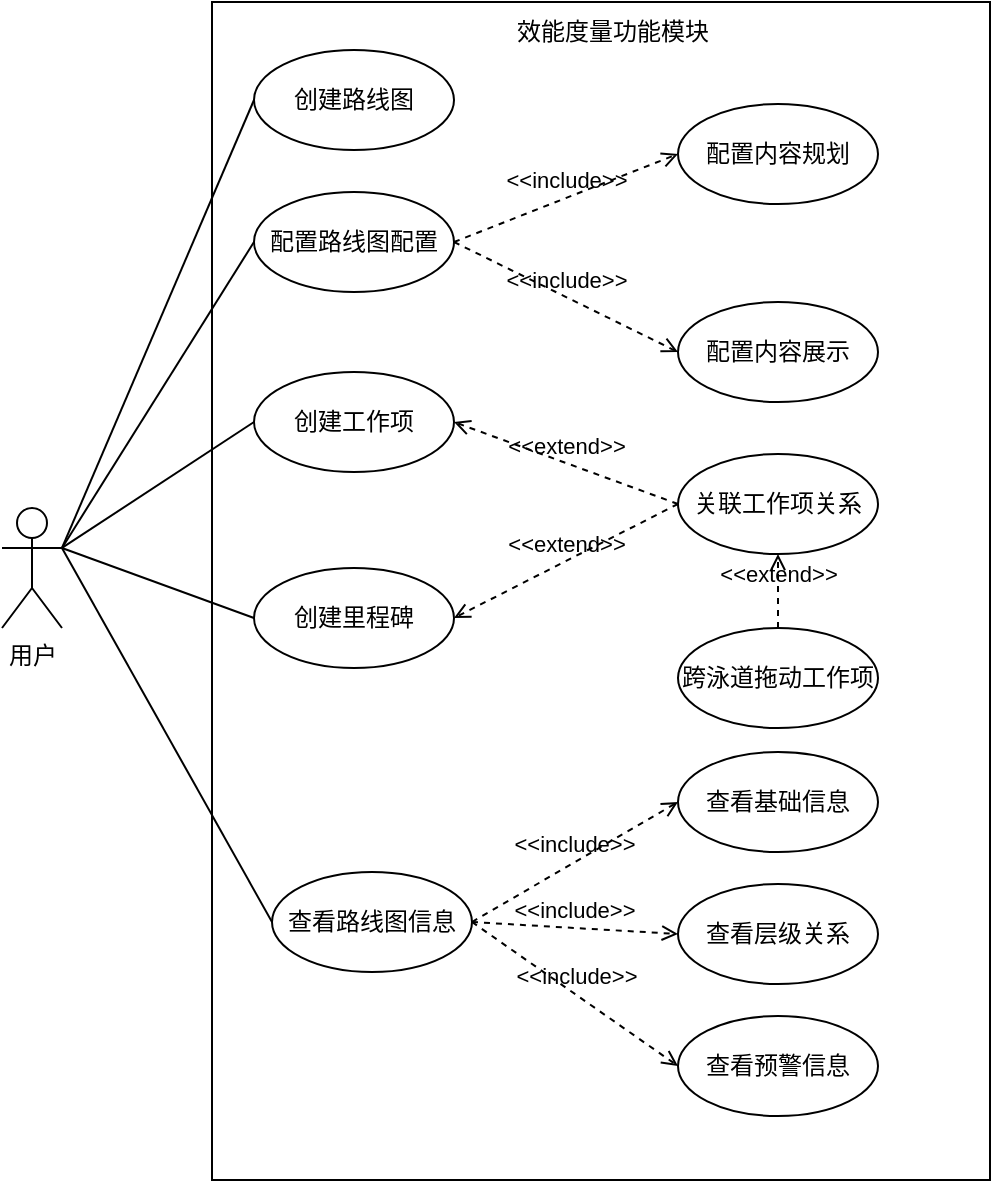 <mxfile version="26.0.11">
  <diagram name="第 1 页" id="mtTkmlAjdrx-G87t3ve0">
    <mxGraphModel dx="1242" dy="785" grid="0" gridSize="10" guides="1" tooltips="1" connect="1" arrows="1" fold="1" page="1" pageScale="1" pageWidth="827" pageHeight="1169" math="0" shadow="0">
      <root>
        <mxCell id="0" />
        <mxCell id="1" parent="0" />
        <mxCell id="LSccqM-CqqvULN4zkKzQ-1" value="用户" style="shape=umlActor;verticalLabelPosition=bottom;verticalAlign=top;html=1;" vertex="1" parent="1">
          <mxGeometry x="108" y="318" width="30" height="60" as="geometry" />
        </mxCell>
        <mxCell id="LSccqM-CqqvULN4zkKzQ-2" value="" style="rounded=0;whiteSpace=wrap;html=1;" vertex="1" parent="1">
          <mxGeometry x="213" y="65" width="389" height="589" as="geometry" />
        </mxCell>
        <mxCell id="LSccqM-CqqvULN4zkKzQ-3" value="效能度量功能模块" style="text;html=1;align=center;verticalAlign=middle;whiteSpace=wrap;rounded=0;" vertex="1" parent="1">
          <mxGeometry x="364" y="65" width="99" height="30" as="geometry" />
        </mxCell>
        <mxCell id="LSccqM-CqqvULN4zkKzQ-4" value="配置路线图配置" style="ellipse;whiteSpace=wrap;html=1;" vertex="1" parent="1">
          <mxGeometry x="234" y="160" width="100" height="50" as="geometry" />
        </mxCell>
        <mxCell id="LSccqM-CqqvULN4zkKzQ-5" value="创建路线图" style="ellipse;whiteSpace=wrap;html=1;" vertex="1" parent="1">
          <mxGeometry x="234" y="89" width="100" height="50" as="geometry" />
        </mxCell>
        <mxCell id="LSccqM-CqqvULN4zkKzQ-6" value="创建工作项" style="ellipse;whiteSpace=wrap;html=1;" vertex="1" parent="1">
          <mxGeometry x="234" y="250" width="100" height="50" as="geometry" />
        </mxCell>
        <mxCell id="LSccqM-CqqvULN4zkKzQ-7" value="查看路线图信息" style="ellipse;whiteSpace=wrap;html=1;" vertex="1" parent="1">
          <mxGeometry x="243" y="500" width="100" height="50" as="geometry" />
        </mxCell>
        <mxCell id="LSccqM-CqqvULN4zkKzQ-8" value="关联工作项关系" style="ellipse;whiteSpace=wrap;html=1;" vertex="1" parent="1">
          <mxGeometry x="446" y="291" width="100" height="50" as="geometry" />
        </mxCell>
        <mxCell id="LSccqM-CqqvULN4zkKzQ-9" value="配置内容规划" style="ellipse;whiteSpace=wrap;html=1;" vertex="1" parent="1">
          <mxGeometry x="446" y="116" width="100" height="50" as="geometry" />
        </mxCell>
        <mxCell id="LSccqM-CqqvULN4zkKzQ-10" value="配置内容展示" style="ellipse;whiteSpace=wrap;html=1;" vertex="1" parent="1">
          <mxGeometry x="446" y="215" width="100" height="50" as="geometry" />
        </mxCell>
        <mxCell id="LSccqM-CqqvULN4zkKzQ-11" value="查看预警信息" style="ellipse;whiteSpace=wrap;html=1;" vertex="1" parent="1">
          <mxGeometry x="446" y="572" width="100" height="50" as="geometry" />
        </mxCell>
        <mxCell id="LSccqM-CqqvULN4zkKzQ-12" value="查看层级关系" style="ellipse;whiteSpace=wrap;html=1;" vertex="1" parent="1">
          <mxGeometry x="446" y="506" width="100" height="50" as="geometry" />
        </mxCell>
        <mxCell id="LSccqM-CqqvULN4zkKzQ-13" value="查看基础信息" style="ellipse;whiteSpace=wrap;html=1;" vertex="1" parent="1">
          <mxGeometry x="446" y="440" width="100" height="50" as="geometry" />
        </mxCell>
        <mxCell id="LSccqM-CqqvULN4zkKzQ-14" value="创建里程碑" style="ellipse;whiteSpace=wrap;html=1;" vertex="1" parent="1">
          <mxGeometry x="234" y="348" width="100" height="50" as="geometry" />
        </mxCell>
        <mxCell id="LSccqM-CqqvULN4zkKzQ-15" value="&amp;lt;&amp;lt;include&amp;gt;&amp;gt;" style="html=1;verticalAlign=bottom;labelBackgroundColor=none;endArrow=open;endFill=0;dashed=1;rounded=0;exitX=1;exitY=0.5;exitDx=0;exitDy=0;entryX=0;entryY=0.5;entryDx=0;entryDy=0;" edge="1" parent="1" source="LSccqM-CqqvULN4zkKzQ-4" target="LSccqM-CqqvULN4zkKzQ-9">
          <mxGeometry width="160" relative="1" as="geometry">
            <mxPoint x="377" y="279" as="sourcePoint" />
            <mxPoint x="476" y="277" as="targetPoint" />
          </mxGeometry>
        </mxCell>
        <mxCell id="LSccqM-CqqvULN4zkKzQ-16" value="&amp;lt;&amp;lt;include&amp;gt;&amp;gt;" style="html=1;verticalAlign=bottom;labelBackgroundColor=none;endArrow=open;endFill=0;dashed=1;rounded=0;exitX=1;exitY=0.5;exitDx=0;exitDy=0;entryX=0;entryY=0.5;entryDx=0;entryDy=0;" edge="1" parent="1" source="LSccqM-CqqvULN4zkKzQ-4" target="LSccqM-CqqvULN4zkKzQ-10">
          <mxGeometry width="160" relative="1" as="geometry">
            <mxPoint x="344" y="189" as="sourcePoint" />
            <mxPoint x="451" y="137" as="targetPoint" />
          </mxGeometry>
        </mxCell>
        <mxCell id="LSccqM-CqqvULN4zkKzQ-17" value="&amp;lt;&amp;lt;include&amp;gt;&amp;gt;" style="html=1;verticalAlign=bottom;labelBackgroundColor=none;endArrow=open;endFill=0;dashed=1;rounded=0;exitX=1;exitY=0.5;exitDx=0;exitDy=0;entryX=0;entryY=0.5;entryDx=0;entryDy=0;" edge="1" parent="1" source="LSccqM-CqqvULN4zkKzQ-7" target="LSccqM-CqqvULN4zkKzQ-13">
          <mxGeometry width="160" relative="1" as="geometry">
            <mxPoint x="344" y="189" as="sourcePoint" />
            <mxPoint x="456" y="204" as="targetPoint" />
          </mxGeometry>
        </mxCell>
        <mxCell id="LSccqM-CqqvULN4zkKzQ-18" value="&amp;lt;&amp;lt;include&amp;gt;&amp;gt;" style="html=1;verticalAlign=bottom;labelBackgroundColor=none;endArrow=open;endFill=0;dashed=1;rounded=0;exitX=1;exitY=0.5;exitDx=0;exitDy=0;entryX=0;entryY=0.5;entryDx=0;entryDy=0;" edge="1" parent="1" source="LSccqM-CqqvULN4zkKzQ-7" target="LSccqM-CqqvULN4zkKzQ-12">
          <mxGeometry width="160" relative="1" as="geometry">
            <mxPoint x="344" y="520" as="sourcePoint" />
            <mxPoint x="440" y="474" as="targetPoint" />
          </mxGeometry>
        </mxCell>
        <mxCell id="LSccqM-CqqvULN4zkKzQ-19" value="&amp;lt;&amp;lt;include&amp;gt;&amp;gt;" style="html=1;verticalAlign=bottom;labelBackgroundColor=none;endArrow=open;endFill=0;dashed=1;rounded=0;exitX=1;exitY=0.5;exitDx=0;exitDy=0;entryX=0;entryY=0.5;entryDx=0;entryDy=0;" edge="1" parent="1" source="LSccqM-CqqvULN4zkKzQ-7" target="LSccqM-CqqvULN4zkKzQ-11">
          <mxGeometry width="160" relative="1" as="geometry">
            <mxPoint x="344" y="520" as="sourcePoint" />
            <mxPoint x="442" y="540" as="targetPoint" />
          </mxGeometry>
        </mxCell>
        <mxCell id="LSccqM-CqqvULN4zkKzQ-20" value="&amp;lt;&amp;lt;extend&amp;gt;&amp;gt;" style="html=1;verticalAlign=bottom;labelBackgroundColor=none;endArrow=open;endFill=0;dashed=1;rounded=0;exitX=0;exitY=0.5;exitDx=0;exitDy=0;entryX=1;entryY=0.5;entryDx=0;entryDy=0;" edge="1" parent="1" source="LSccqM-CqqvULN4zkKzQ-8" target="LSccqM-CqqvULN4zkKzQ-6">
          <mxGeometry width="160" relative="1" as="geometry">
            <mxPoint x="492" y="404" as="sourcePoint" />
            <mxPoint x="332" y="404" as="targetPoint" />
          </mxGeometry>
        </mxCell>
        <mxCell id="LSccqM-CqqvULN4zkKzQ-21" value="&amp;lt;&amp;lt;extend&amp;gt;&amp;gt;" style="html=1;verticalAlign=bottom;labelBackgroundColor=none;endArrow=open;endFill=0;dashed=1;rounded=0;exitX=0;exitY=0.5;exitDx=0;exitDy=0;entryX=1;entryY=0.5;entryDx=0;entryDy=0;" edge="1" parent="1" source="LSccqM-CqqvULN4zkKzQ-8" target="LSccqM-CqqvULN4zkKzQ-14">
          <mxGeometry width="160" relative="1" as="geometry">
            <mxPoint x="456" y="303" as="sourcePoint" />
            <mxPoint x="344" y="264" as="targetPoint" />
          </mxGeometry>
        </mxCell>
        <mxCell id="LSccqM-CqqvULN4zkKzQ-22" value="跨泳道拖动工作项" style="ellipse;whiteSpace=wrap;html=1;" vertex="1" parent="1">
          <mxGeometry x="446" y="378" width="100" height="50" as="geometry" />
        </mxCell>
        <mxCell id="LSccqM-CqqvULN4zkKzQ-23" value="&amp;lt;&amp;lt;extend&amp;gt;&amp;gt;" style="html=1;verticalAlign=bottom;labelBackgroundColor=none;endArrow=open;endFill=0;dashed=1;rounded=0;exitX=0.5;exitY=0;exitDx=0;exitDy=0;entryX=0.5;entryY=1;entryDx=0;entryDy=0;" edge="1" parent="1" source="LSccqM-CqqvULN4zkKzQ-22" target="LSccqM-CqqvULN4zkKzQ-8">
          <mxGeometry width="160" relative="1" as="geometry">
            <mxPoint x="456" y="326" as="sourcePoint" />
            <mxPoint x="344" y="383" as="targetPoint" />
          </mxGeometry>
        </mxCell>
        <mxCell id="LSccqM-CqqvULN4zkKzQ-24" value="" style="endArrow=none;html=1;rounded=0;exitX=1;exitY=0.333;exitDx=0;exitDy=0;exitPerimeter=0;entryX=0;entryY=0.5;entryDx=0;entryDy=0;" edge="1" parent="1" source="LSccqM-CqqvULN4zkKzQ-1" target="LSccqM-CqqvULN4zkKzQ-5">
          <mxGeometry width="50" height="50" relative="1" as="geometry">
            <mxPoint x="387" y="429" as="sourcePoint" />
            <mxPoint x="437" y="379" as="targetPoint" />
          </mxGeometry>
        </mxCell>
        <mxCell id="LSccqM-CqqvULN4zkKzQ-25" value="" style="endArrow=none;html=1;rounded=0;exitX=1;exitY=0.333;exitDx=0;exitDy=0;exitPerimeter=0;entryX=0;entryY=0.5;entryDx=0;entryDy=0;" edge="1" parent="1" source="LSccqM-CqqvULN4zkKzQ-1" target="LSccqM-CqqvULN4zkKzQ-4">
          <mxGeometry width="50" height="50" relative="1" as="geometry">
            <mxPoint x="148" y="348" as="sourcePoint" />
            <mxPoint x="244" y="124" as="targetPoint" />
          </mxGeometry>
        </mxCell>
        <mxCell id="LSccqM-CqqvULN4zkKzQ-26" value="" style="endArrow=none;html=1;rounded=0;exitX=1;exitY=0.333;exitDx=0;exitDy=0;exitPerimeter=0;entryX=0;entryY=0.5;entryDx=0;entryDy=0;" edge="1" parent="1" source="LSccqM-CqqvULN4zkKzQ-1" target="LSccqM-CqqvULN4zkKzQ-6">
          <mxGeometry width="50" height="50" relative="1" as="geometry">
            <mxPoint x="158" y="358" as="sourcePoint" />
            <mxPoint x="254" y="134" as="targetPoint" />
          </mxGeometry>
        </mxCell>
        <mxCell id="LSccqM-CqqvULN4zkKzQ-27" value="" style="endArrow=none;html=1;rounded=0;exitX=1;exitY=0.333;exitDx=0;exitDy=0;exitPerimeter=0;entryX=0;entryY=0.5;entryDx=0;entryDy=0;" edge="1" parent="1" source="LSccqM-CqqvULN4zkKzQ-1" target="LSccqM-CqqvULN4zkKzQ-14">
          <mxGeometry width="50" height="50" relative="1" as="geometry">
            <mxPoint x="168" y="368" as="sourcePoint" />
            <mxPoint x="264" y="144" as="targetPoint" />
          </mxGeometry>
        </mxCell>
        <mxCell id="LSccqM-CqqvULN4zkKzQ-28" value="" style="endArrow=none;html=1;rounded=0;exitX=1;exitY=0.333;exitDx=0;exitDy=0;exitPerimeter=0;entryX=0;entryY=0.5;entryDx=0;entryDy=0;" edge="1" parent="1" source="LSccqM-CqqvULN4zkKzQ-1" target="LSccqM-CqqvULN4zkKzQ-7">
          <mxGeometry width="50" height="50" relative="1" as="geometry">
            <mxPoint x="178" y="378" as="sourcePoint" />
            <mxPoint x="274" y="154" as="targetPoint" />
          </mxGeometry>
        </mxCell>
      </root>
    </mxGraphModel>
  </diagram>
</mxfile>
